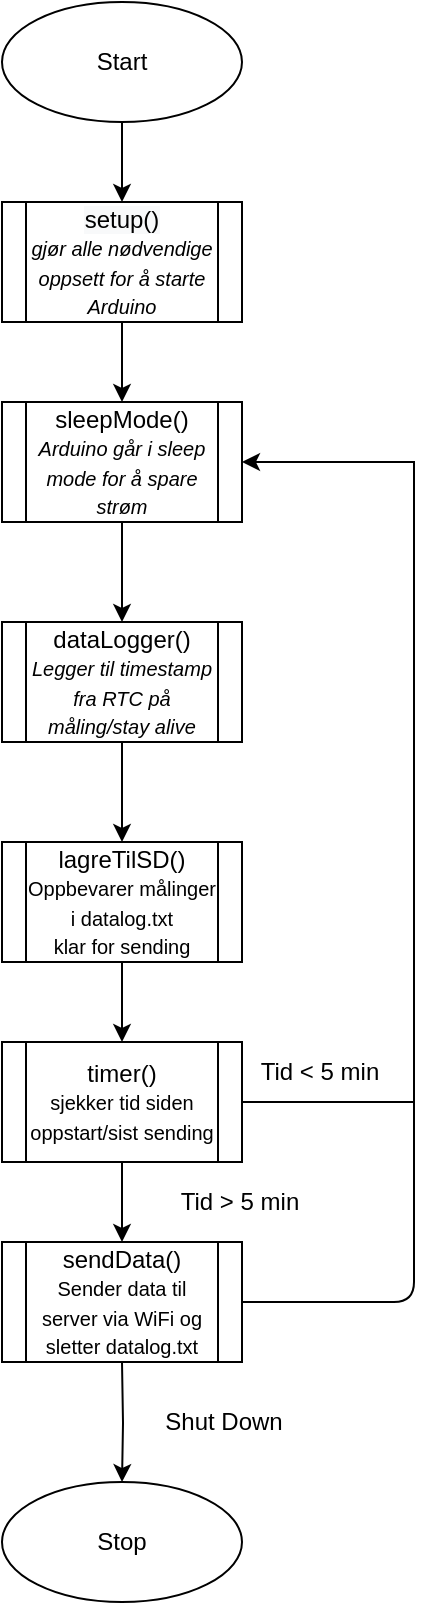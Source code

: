 <mxfile version="14.4.5" type="github"><diagram id="s1FAd_AgfW52bGK2yp9e" name="Page-1"><mxGraphModel dx="2062" dy="1132" grid="1" gridSize="10" guides="1" tooltips="1" connect="1" arrows="1" fold="1" page="1" pageScale="1" pageWidth="827" pageHeight="1169" math="0" shadow="0"><root><mxCell id="0"/><mxCell id="1" parent="0"/><mxCell id="KXGbyRWlH0LsL0UsSs6D-1" value="Start" style="ellipse;whiteSpace=wrap;html=1;" parent="1" vertex="1"><mxGeometry x="354" y="60" width="120" height="60" as="geometry"/></mxCell><mxCell id="KXGbyRWlH0LsL0UsSs6D-2" value="Stop" style="ellipse;whiteSpace=wrap;html=1;" parent="1" vertex="1"><mxGeometry x="354" y="800" width="120" height="60" as="geometry"/></mxCell><mxCell id="7A7k3l-eWq-D_Lx36ons-28" value="" style="edgeStyle=orthogonalEdgeStyle;rounded=0;orthogonalLoop=1;jettySize=auto;html=1;" parent="1" target="KXGbyRWlH0LsL0UsSs6D-2" edge="1"><mxGeometry relative="1" as="geometry"><mxPoint x="414" y="740" as="sourcePoint"/></mxGeometry></mxCell><mxCell id="7A7k3l-eWq-D_Lx36ons-17" value="" style="edgeStyle=orthogonalEdgeStyle;rounded=0;orthogonalLoop=1;jettySize=auto;html=1;" parent="1" source="zzjIF3lNwweGvg3sCjhe-1" target="zzjIF3lNwweGvg3sCjhe-6" edge="1"><mxGeometry relative="1" as="geometry"/></mxCell><mxCell id="zzjIF3lNwweGvg3sCjhe-1" value="dataLogger()&lt;br style=&quot;font-size: 10px&quot;&gt;&lt;font size=&quot;1&quot;&gt;&lt;i&gt;Legger til timestamp fra RTC på måling/stay alive&lt;/i&gt;&lt;/font&gt;" style="shape=process;whiteSpace=wrap;html=1;backgroundOutline=1;" parent="1" vertex="1"><mxGeometry x="354" y="370" width="120" height="60" as="geometry"/></mxCell><mxCell id="7A7k3l-eWq-D_Lx36ons-18" value="" style="edgeStyle=orthogonalEdgeStyle;rounded=0;orthogonalLoop=1;jettySize=auto;html=1;" parent="1" source="zzjIF3lNwweGvg3sCjhe-6" target="7A7k3l-eWq-D_Lx36ons-9" edge="1"><mxGeometry relative="1" as="geometry"/></mxCell><mxCell id="zzjIF3lNwweGvg3sCjhe-6" value="lagreTilSD()&lt;br style=&quot;font-size: 10px&quot;&gt;&lt;font size=&quot;1&quot;&gt;Oppbevarer målinger i datalog.txt&lt;br&gt;klar for sending&lt;br&gt;&lt;/font&gt;" style="shape=process;whiteSpace=wrap;html=1;backgroundOutline=1;" parent="1" vertex="1"><mxGeometry x="354" y="480" width="120" height="60" as="geometry"/></mxCell><mxCell id="7A7k3l-eWq-D_Lx36ons-47" style="edgeStyle=orthogonalEdgeStyle;rounded=0;orthogonalLoop=1;jettySize=auto;html=1;entryX=0.5;entryY=0;entryDx=0;entryDy=0;" parent="1" source="7A7k3l-eWq-D_Lx36ons-2" target="zzjIF3lNwweGvg3sCjhe-1" edge="1"><mxGeometry relative="1" as="geometry"/></mxCell><mxCell id="7A7k3l-eWq-D_Lx36ons-2" value="&lt;span&gt;sleepMode()&lt;/span&gt;&lt;br&gt;&lt;i&gt;&lt;font style=&quot;font-size: 10px&quot;&gt;Arduino går i sleep mode for å spare strøm&lt;/font&gt;&lt;/i&gt;" style="shape=process;whiteSpace=wrap;html=1;backgroundOutline=1;" parent="1" vertex="1"><mxGeometry x="354" y="260" width="120" height="60" as="geometry"/></mxCell><mxCell id="7A7k3l-eWq-D_Lx36ons-24" value="" style="edgeStyle=orthogonalEdgeStyle;rounded=0;orthogonalLoop=1;jettySize=auto;html=1;" parent="1" source="7A7k3l-eWq-D_Lx36ons-9" edge="1"><mxGeometry relative="1" as="geometry"><mxPoint x="414" y="680" as="targetPoint"/></mxGeometry></mxCell><mxCell id="7A7k3l-eWq-D_Lx36ons-9" value="timer()&lt;br style=&quot;font-size: 10px&quot;&gt;&lt;font size=&quot;1&quot;&gt;sjekker tid siden oppstart/sist sending&lt;/font&gt;" style="shape=process;whiteSpace=wrap;html=1;backgroundOutline=1;" parent="1" vertex="1"><mxGeometry x="354" y="580" width="120" height="60" as="geometry"/></mxCell><mxCell id="7A7k3l-eWq-D_Lx36ons-26" value="Tid &amp;gt; 5 min" style="text;html=1;strokeColor=none;fillColor=none;align=center;verticalAlign=middle;whiteSpace=wrap;rounded=0;" parent="1" vertex="1"><mxGeometry x="440" y="650" width="66" height="20" as="geometry"/></mxCell><mxCell id="7A7k3l-eWq-D_Lx36ons-29" value="Shut Down" style="text;html=1;strokeColor=none;fillColor=none;align=center;verticalAlign=middle;whiteSpace=wrap;rounded=0;" parent="1" vertex="1"><mxGeometry x="430" y="760" width="70" height="20" as="geometry"/></mxCell><mxCell id="7A7k3l-eWq-D_Lx36ons-32" value="Tid &amp;lt; 5 min" style="text;html=1;strokeColor=none;fillColor=none;align=center;verticalAlign=middle;whiteSpace=wrap;rounded=0;" parent="1" vertex="1"><mxGeometry x="480" y="585" width="66" height="20" as="geometry"/></mxCell><mxCell id="mQ8JqH_8Vb1i8sTAiL1r-1" value="sendData()&lt;br style=&quot;font-size: 10px&quot;&gt;&lt;font size=&quot;1&quot;&gt;Sender data til server via WiFi og sletter datalog.txt&lt;br&gt;&lt;/font&gt;" style="shape=process;whiteSpace=wrap;html=1;backgroundOutline=1;" parent="1" vertex="1"><mxGeometry x="354" y="680" width="120" height="60" as="geometry"/></mxCell><mxCell id="mQ8JqH_8Vb1i8sTAiL1r-4" style="edgeStyle=orthogonalEdgeStyle;rounded=0;orthogonalLoop=1;jettySize=auto;html=1;exitX=1;exitY=0.5;exitDx=0;exitDy=0;entryX=1;entryY=0.5;entryDx=0;entryDy=0;" parent="1" source="7A7k3l-eWq-D_Lx36ons-9" target="7A7k3l-eWq-D_Lx36ons-2" edge="1"><mxGeometry relative="1" as="geometry"><mxPoint x="560" y="300" as="targetPoint"/><Array as="points"><mxPoint x="560" y="610"/><mxPoint x="560" y="290"/></Array><mxPoint x="454" y="720" as="sourcePoint"/></mxGeometry></mxCell><mxCell id="mQ8JqH_8Vb1i8sTAiL1r-6" value="" style="endArrow=none;html=1;exitX=1;exitY=0.5;exitDx=0;exitDy=0;" parent="1" source="mQ8JqH_8Vb1i8sTAiL1r-1" edge="1"><mxGeometry width="50" height="50" relative="1" as="geometry"><mxPoint x="380" y="490" as="sourcePoint"/><mxPoint x="560" y="600" as="targetPoint"/><Array as="points"><mxPoint x="560" y="710"/></Array></mxGeometry></mxCell><mxCell id="mQ8JqH_8Vb1i8sTAiL1r-7" value="&lt;span style=&quot;color: rgb(0 , 0 , 0) ; font-family: &amp;#34;helvetica&amp;#34; ; font-size: 12px ; font-style: normal ; font-weight: 400 ; letter-spacing: normal ; text-align: center ; text-indent: 0px ; text-transform: none ; word-spacing: 0px ; background-color: rgb(248 , 249 , 250)&quot;&gt;setup()&lt;/span&gt;&lt;br style=&quot;color: rgb(0 , 0 , 0) ; font-family: &amp;#34;helvetica&amp;#34; ; font-size: 12px ; font-style: normal ; font-weight: 400 ; letter-spacing: normal ; text-align: center ; text-indent: 0px ; text-transform: none ; word-spacing: 0px ; background-color: rgb(248 , 249 , 250)&quot;&gt;&lt;font face=&quot;helvetica&quot;&gt;&lt;span style=&quot;font-size: 10px&quot;&gt;&lt;i&gt;gjør alle nødvendige oppsett for å starte Arduino&lt;br&gt;&lt;/i&gt;&lt;/span&gt;&lt;/font&gt;" style="shape=process;whiteSpace=wrap;html=1;backgroundOutline=1;" parent="1" vertex="1"><mxGeometry x="354" y="160" width="120" height="60" as="geometry"/></mxCell><mxCell id="mQ8JqH_8Vb1i8sTAiL1r-8" value="" style="endArrow=classic;html=1;exitX=0.5;exitY=1;exitDx=0;exitDy=0;entryX=0.5;entryY=0;entryDx=0;entryDy=0;" parent="1" source="KXGbyRWlH0LsL0UsSs6D-1" target="mQ8JqH_8Vb1i8sTAiL1r-7" edge="1"><mxGeometry width="50" height="50" relative="1" as="geometry"><mxPoint x="580" y="110" as="sourcePoint"/><mxPoint x="630" y="60" as="targetPoint"/></mxGeometry></mxCell><mxCell id="mQ8JqH_8Vb1i8sTAiL1r-9" value="" style="endArrow=classic;html=1;exitX=0.5;exitY=1;exitDx=0;exitDy=0;entryX=0.5;entryY=0;entryDx=0;entryDy=0;" parent="1" source="mQ8JqH_8Vb1i8sTAiL1r-7" target="7A7k3l-eWq-D_Lx36ons-2" edge="1"><mxGeometry width="50" height="50" relative="1" as="geometry"><mxPoint x="424" y="130" as="sourcePoint"/><mxPoint x="424" y="170" as="targetPoint"/></mxGeometry></mxCell></root></mxGraphModel></diagram></mxfile>